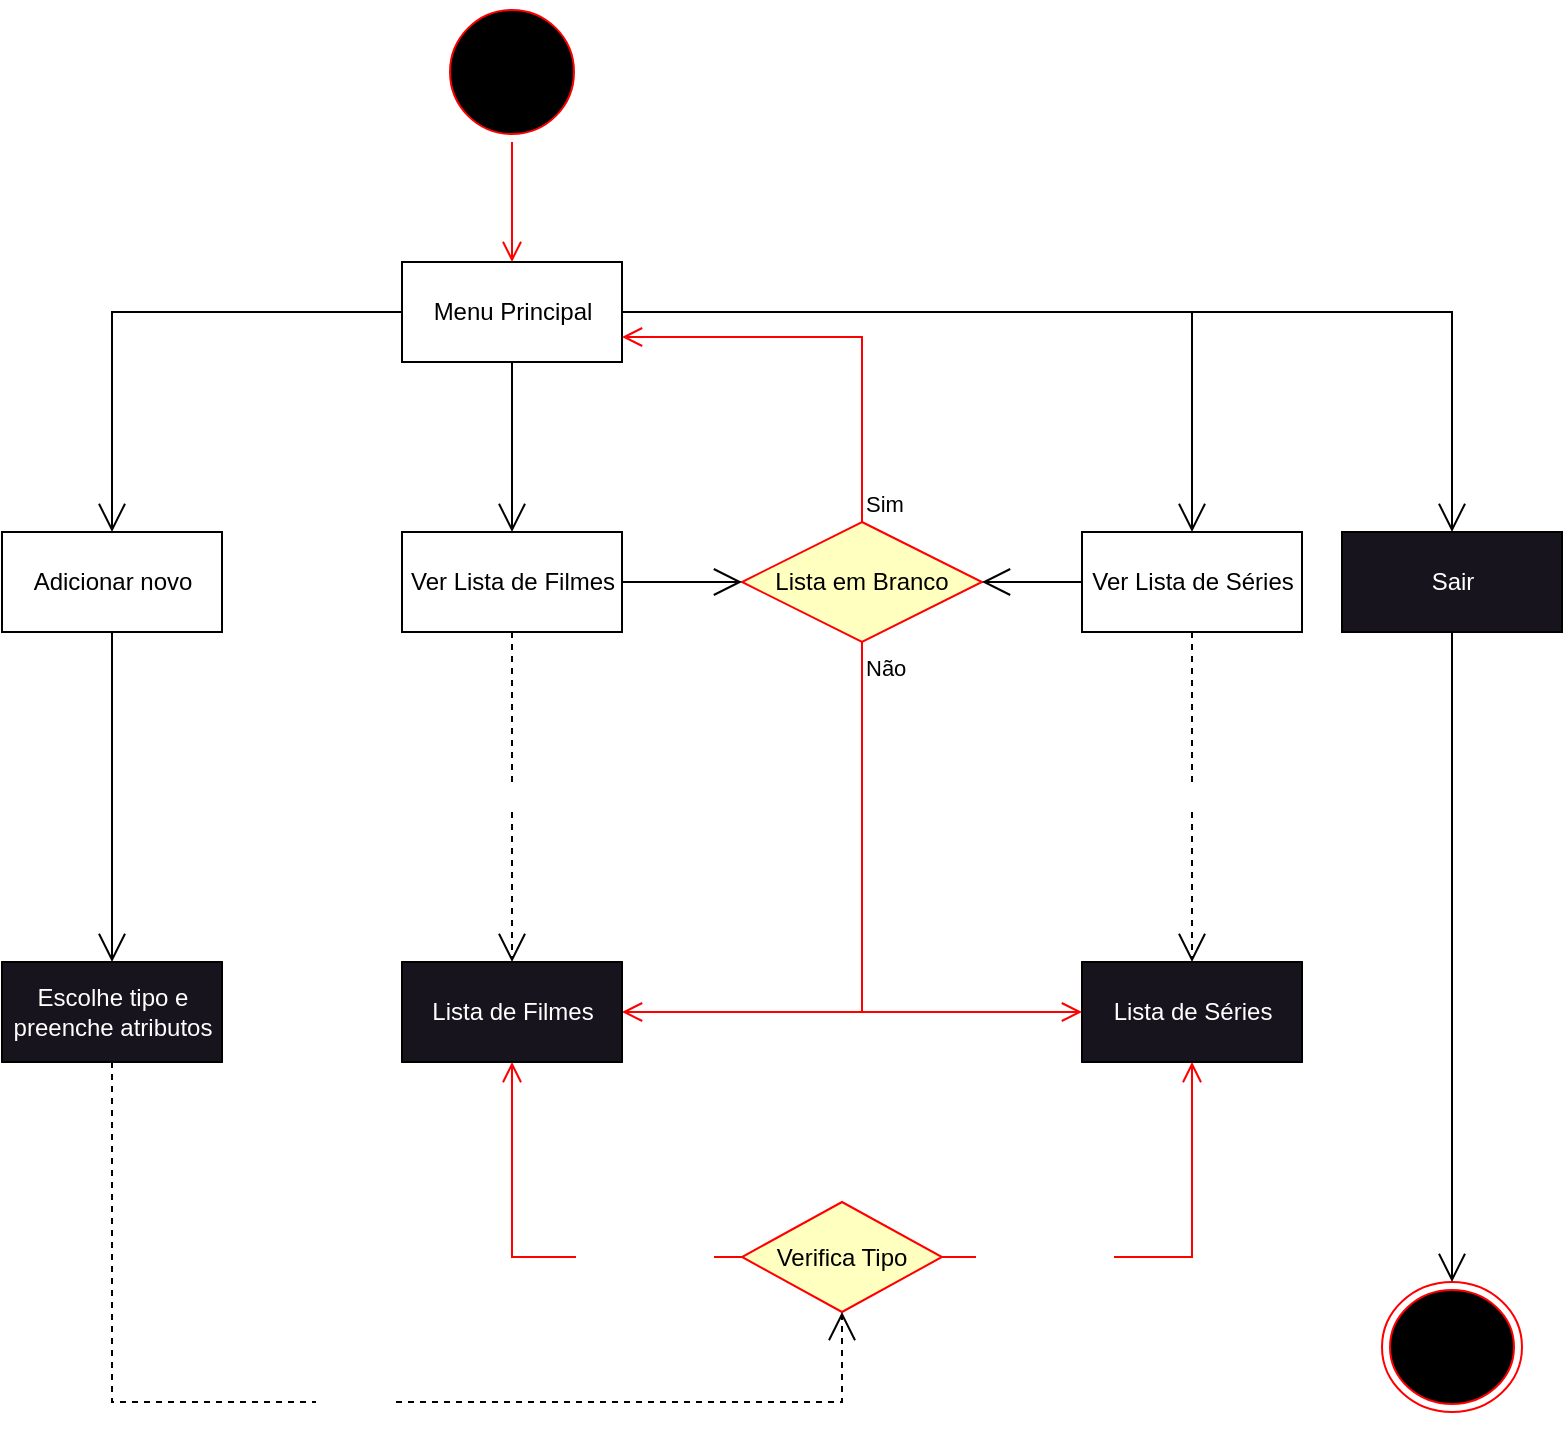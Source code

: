 <mxfile version="20.8.5" type="device"><diagram id="GsrzqSyZwqCkFzf4ReAe" name="Página-1"><mxGraphModel dx="922" dy="462" grid="1" gridSize="10" guides="1" tooltips="1" connect="1" arrows="1" fold="1" page="1" pageScale="1" pageWidth="827" pageHeight="1169" math="0" shadow="0"><root><mxCell id="0"/><mxCell id="1" parent="0"/><mxCell id="qBWXPk0wopoQ_EmgrfN6-1" value="" style="ellipse;html=1;shape=startState;fillColor=#000000;strokeColor=#ff0000;" vertex="1" parent="1"><mxGeometry x="260" y="10" width="70" height="70" as="geometry"/></mxCell><mxCell id="qBWXPk0wopoQ_EmgrfN6-2" value="" style="edgeStyle=orthogonalEdgeStyle;html=1;verticalAlign=bottom;endArrow=open;endSize=8;strokeColor=#ff0000;rounded=0;entryX=0.5;entryY=0;entryDx=0;entryDy=0;" edge="1" source="qBWXPk0wopoQ_EmgrfN6-1" parent="1" target="qBWXPk0wopoQ_EmgrfN6-3"><mxGeometry relative="1" as="geometry"><mxPoint x="100" y="140" as="targetPoint"/></mxGeometry></mxCell><mxCell id="qBWXPk0wopoQ_EmgrfN6-3" value="&lt;div&gt;Menu Principal&lt;/div&gt;" style="html=1;" vertex="1" parent="1"><mxGeometry x="240" y="140" width="110" height="50" as="geometry"/></mxCell><mxCell id="qBWXPk0wopoQ_EmgrfN6-4" value="&lt;div&gt;Adicionar novo&lt;/div&gt;" style="html=1;" vertex="1" parent="1"><mxGeometry x="40" y="275" width="110" height="50" as="geometry"/></mxCell><mxCell id="qBWXPk0wopoQ_EmgrfN6-5" value="Ver Lista de Filmes" style="html=1;" vertex="1" parent="1"><mxGeometry x="240" y="275" width="110" height="50" as="geometry"/></mxCell><mxCell id="qBWXPk0wopoQ_EmgrfN6-6" value="Ver Lista de Séries" style="html=1;" vertex="1" parent="1"><mxGeometry x="580" y="275" width="110" height="50" as="geometry"/></mxCell><mxCell id="qBWXPk0wopoQ_EmgrfN6-7" value="" style="endArrow=open;endFill=1;endSize=12;html=1;rounded=0;exitX=0;exitY=0.5;exitDx=0;exitDy=0;entryX=0.5;entryY=0;entryDx=0;entryDy=0;" edge="1" parent="1" source="qBWXPk0wopoQ_EmgrfN6-3" target="qBWXPk0wopoQ_EmgrfN6-4"><mxGeometry width="160" relative="1" as="geometry"><mxPoint x="90" y="170" as="sourcePoint"/><mxPoint x="250" y="170" as="targetPoint"/><Array as="points"><mxPoint x="95" y="165"/></Array></mxGeometry></mxCell><mxCell id="qBWXPk0wopoQ_EmgrfN6-8" value="" style="endArrow=open;endFill=1;endSize=12;html=1;rounded=0;exitX=1;exitY=0.5;exitDx=0;exitDy=0;entryX=0.5;entryY=0;entryDx=0;entryDy=0;" edge="1" parent="1" source="qBWXPk0wopoQ_EmgrfN6-3" target="qBWXPk0wopoQ_EmgrfN6-6"><mxGeometry width="160" relative="1" as="geometry"><mxPoint x="334" y="175" as="sourcePoint"/><mxPoint x="105" y="240" as="targetPoint"/><Array as="points"><mxPoint x="635" y="165"/></Array></mxGeometry></mxCell><mxCell id="qBWXPk0wopoQ_EmgrfN6-9" value="" style="endArrow=open;endFill=1;endSize=12;html=1;rounded=0;exitX=0.5;exitY=1;exitDx=0;exitDy=0;entryX=0.5;entryY=0;entryDx=0;entryDy=0;" edge="1" parent="1" source="qBWXPk0wopoQ_EmgrfN6-3" target="qBWXPk0wopoQ_EmgrfN6-5"><mxGeometry width="160" relative="1" as="geometry"><mxPoint x="430" y="220" as="sourcePoint"/><mxPoint x="590" y="220" as="targetPoint"/></mxGeometry></mxCell><mxCell id="qBWXPk0wopoQ_EmgrfN6-10" value="&lt;font color=&quot;#000000&quot;&gt;Lista em Branco&lt;br&gt;&lt;/font&gt;" style="rhombus;whiteSpace=wrap;html=1;fillColor=#ffffc0;strokeColor=#ff0000;" vertex="1" parent="1"><mxGeometry x="410" y="270" width="120" height="60" as="geometry"/></mxCell><mxCell id="qBWXPk0wopoQ_EmgrfN6-11" value="Sim" style="edgeStyle=orthogonalEdgeStyle;html=1;align=left;verticalAlign=bottom;endArrow=open;endSize=8;strokeColor=#ff0000;rounded=0;entryX=1;entryY=0.75;entryDx=0;entryDy=0;exitX=0.5;exitY=0;exitDx=0;exitDy=0;" edge="1" source="qBWXPk0wopoQ_EmgrfN6-10" parent="1" target="qBWXPk0wopoQ_EmgrfN6-3"><mxGeometry x="-1" relative="1" as="geometry"><mxPoint x="520" y="380" as="targetPoint"/></mxGeometry></mxCell><mxCell id="qBWXPk0wopoQ_EmgrfN6-12" value="Não" style="edgeStyle=orthogonalEdgeStyle;html=1;align=left;verticalAlign=top;endArrow=open;endSize=8;strokeColor=#ff0000;rounded=0;entryX=1;entryY=0.5;entryDx=0;entryDy=0;exitX=0.5;exitY=1;exitDx=0;exitDy=0;" edge="1" source="qBWXPk0wopoQ_EmgrfN6-10" parent="1" target="qBWXPk0wopoQ_EmgrfN6-15"><mxGeometry x="-1" relative="1" as="geometry"><mxPoint x="550" y="380" as="targetPoint"/></mxGeometry></mxCell><mxCell id="qBWXPk0wopoQ_EmgrfN6-13" value="" style="endArrow=open;endFill=1;endSize=12;html=1;rounded=0;fontColor=#000000;exitX=1;exitY=0.5;exitDx=0;exitDy=0;entryX=0;entryY=0.5;entryDx=0;entryDy=0;" edge="1" parent="1" source="qBWXPk0wopoQ_EmgrfN6-5" target="qBWXPk0wopoQ_EmgrfN6-10"><mxGeometry width="160" relative="1" as="geometry"><mxPoint x="320" y="400" as="sourcePoint"/><mxPoint x="480" y="400" as="targetPoint"/></mxGeometry></mxCell><mxCell id="qBWXPk0wopoQ_EmgrfN6-14" value="" style="endArrow=open;endFill=1;endSize=12;html=1;rounded=0;fontColor=#000000;exitX=0;exitY=0.5;exitDx=0;exitDy=0;entryX=1;entryY=0.5;entryDx=0;entryDy=0;" edge="1" parent="1" source="qBWXPk0wopoQ_EmgrfN6-6" target="qBWXPk0wopoQ_EmgrfN6-10"><mxGeometry width="160" relative="1" as="geometry"><mxPoint x="640" y="370" as="sourcePoint"/><mxPoint x="800" y="370" as="targetPoint"/></mxGeometry></mxCell><mxCell id="qBWXPk0wopoQ_EmgrfN6-15" value="&lt;div&gt;&lt;font color=&quot;#ffffff&quot;&gt;Lista de Filmes&lt;/font&gt;&lt;/div&gt;" style="html=1;fontColor=#000000;fillColor=#18141d;" vertex="1" parent="1"><mxGeometry x="240" y="490" width="110" height="50" as="geometry"/></mxCell><mxCell id="qBWXPk0wopoQ_EmgrfN6-16" value="&lt;font color=&quot;#ffffff&quot;&gt;Lista de Séries&lt;/font&gt;" style="html=1;fontColor=#000000;fillColor=#18141d;" vertex="1" parent="1"><mxGeometry x="580" y="490" width="110" height="50" as="geometry"/></mxCell><mxCell id="qBWXPk0wopoQ_EmgrfN6-17" value="Retorna" style="endArrow=open;endSize=12;dashed=1;html=1;rounded=0;fontColor=#ffffff;exitX=0.5;exitY=1;exitDx=0;exitDy=0;entryX=0.5;entryY=0;entryDx=0;entryDy=0;" edge="1" parent="1" source="qBWXPk0wopoQ_EmgrfN6-5" target="qBWXPk0wopoQ_EmgrfN6-15"><mxGeometry width="160" relative="1" as="geometry"><mxPoint x="370" y="380" as="sourcePoint"/><mxPoint x="530" y="380" as="targetPoint"/></mxGeometry></mxCell><mxCell id="qBWXPk0wopoQ_EmgrfN6-18" value="Retorna" style="endArrow=open;endSize=12;dashed=1;html=1;rounded=0;fontColor=#ffffff;exitX=0.5;exitY=1;exitDx=0;exitDy=0;entryX=0.5;entryY=0;entryDx=0;entryDy=0;" edge="1" parent="1" source="qBWXPk0wopoQ_EmgrfN6-6" target="qBWXPk0wopoQ_EmgrfN6-16"><mxGeometry width="160" relative="1" as="geometry"><mxPoint x="389" y="335" as="sourcePoint"/><mxPoint x="389" y="430" as="targetPoint"/></mxGeometry></mxCell><mxCell id="qBWXPk0wopoQ_EmgrfN6-19" value="Não" style="edgeStyle=orthogonalEdgeStyle;html=1;align=left;verticalAlign=top;endArrow=open;endSize=8;strokeColor=#ff0000;rounded=0;entryX=0;entryY=0.5;entryDx=0;entryDy=0;exitX=0.5;exitY=1;exitDx=0;exitDy=0;" edge="1" parent="1" source="qBWXPk0wopoQ_EmgrfN6-10" target="qBWXPk0wopoQ_EmgrfN6-16"><mxGeometry x="-1" relative="1" as="geometry"><mxPoint x="570" y="535" as="targetPoint"/><mxPoint x="626" y="390" as="sourcePoint"/></mxGeometry></mxCell><mxCell id="qBWXPk0wopoQ_EmgrfN6-20" value="&lt;div&gt;Escolhe tipo e &lt;br&gt;&lt;/div&gt;&lt;div&gt;preenche atributos&lt;/div&gt;" style="html=1;fontColor=#ffffff;fillColor=#18141d;" vertex="1" parent="1"><mxGeometry x="40" y="490" width="110" height="50" as="geometry"/></mxCell><mxCell id="qBWXPk0wopoQ_EmgrfN6-21" value="" style="endArrow=open;endFill=1;endSize=12;html=1;rounded=0;fontColor=#ffffff;exitX=0.5;exitY=1;exitDx=0;exitDy=0;" edge="1" parent="1" source="qBWXPk0wopoQ_EmgrfN6-4" target="qBWXPk0wopoQ_EmgrfN6-20"><mxGeometry width="160" relative="1" as="geometry"><mxPoint x="120" y="390" as="sourcePoint"/><mxPoint x="280" y="390" as="targetPoint"/></mxGeometry></mxCell><mxCell id="qBWXPk0wopoQ_EmgrfN6-23" value="&lt;font color=&quot;#000000&quot;&gt;Verifica Tipo&lt;br&gt;&lt;/font&gt;" style="rhombus;whiteSpace=wrap;html=1;fillColor=#ffffc0;strokeColor=#ff0000;fontColor=#ffffff;" vertex="1" parent="1"><mxGeometry x="410" y="610" width="100" height="55" as="geometry"/></mxCell><mxCell id="qBWXPk0wopoQ_EmgrfN6-24" value="" style="edgeStyle=orthogonalEdgeStyle;html=1;align=left;verticalAlign=bottom;endArrow=open;endSize=8;strokeColor=#ff0000;rounded=0;fontColor=#ffffff;entryX=0.5;entryY=1;entryDx=0;entryDy=0;" edge="1" source="qBWXPk0wopoQ_EmgrfN6-23" parent="1" target="qBWXPk0wopoQ_EmgrfN6-16"><mxGeometry x="-1" relative="1" as="geometry"><mxPoint x="230" y="605" as="targetPoint"/></mxGeometry></mxCell><mxCell id="qBWXPk0wopoQ_EmgrfN6-27" value="Adiciona série" style="edgeLabel;html=1;align=center;verticalAlign=middle;resizable=0;points=[];fontColor=#ffffff;" vertex="1" connectable="0" parent="qBWXPk0wopoQ_EmgrfN6-24"><mxGeometry x="-0.821" y="1" relative="1" as="geometry"><mxPoint x="31" y="1" as="offset"/></mxGeometry></mxCell><mxCell id="qBWXPk0wopoQ_EmgrfN6-25" value="" style="edgeStyle=orthogonalEdgeStyle;html=1;align=left;verticalAlign=top;endArrow=open;endSize=8;strokeColor=#ff0000;rounded=0;fontColor=#ffffff;entryX=0.5;entryY=1;entryDx=0;entryDy=0;" edge="1" source="qBWXPk0wopoQ_EmgrfN6-23" parent="1" target="qBWXPk0wopoQ_EmgrfN6-15"><mxGeometry x="-1" relative="1" as="geometry"><mxPoint x="90" y="685" as="targetPoint"/></mxGeometry></mxCell><mxCell id="qBWXPk0wopoQ_EmgrfN6-26" value="Adiciona filme" style="edgeLabel;html=1;align=center;verticalAlign=middle;resizable=0;points=[];fontColor=#ffffff;" vertex="1" connectable="0" parent="qBWXPk0wopoQ_EmgrfN6-25"><mxGeometry x="-0.786" y="-3" relative="1" as="geometry"><mxPoint x="-27" y="3" as="offset"/></mxGeometry></mxCell><mxCell id="qBWXPk0wopoQ_EmgrfN6-30" value="&lt;font color=&quot;#ffffff&quot;&gt;Retorna&lt;/font&gt;" style="endArrow=open;endSize=12;dashed=1;html=1;rounded=0;fontColor=#000000;exitX=0.5;exitY=1;exitDx=0;exitDy=0;entryX=0.5;entryY=1;entryDx=0;entryDy=0;" edge="1" parent="1" source="qBWXPk0wopoQ_EmgrfN6-20" target="qBWXPk0wopoQ_EmgrfN6-23"><mxGeometry x="0.002" width="160" relative="1" as="geometry"><mxPoint x="130" y="650" as="sourcePoint"/><mxPoint x="290" y="650" as="targetPoint"/><Array as="points"><mxPoint x="95" y="710"/><mxPoint x="460" y="710"/></Array><mxPoint as="offset"/></mxGeometry></mxCell><mxCell id="qBWXPk0wopoQ_EmgrfN6-31" value="Sair" style="html=1;fontColor=#ffffff;fillColor=#18141d;" vertex="1" parent="1"><mxGeometry x="710" y="275" width="110" height="50" as="geometry"/></mxCell><mxCell id="qBWXPk0wopoQ_EmgrfN6-32" value="" style="endArrow=open;endFill=1;endSize=12;html=1;rounded=0;fontColor=#ffffff;exitX=1;exitY=0.5;exitDx=0;exitDy=0;entryX=0.5;entryY=0;entryDx=0;entryDy=0;" edge="1" parent="1" source="qBWXPk0wopoQ_EmgrfN6-3" target="qBWXPk0wopoQ_EmgrfN6-31"><mxGeometry width="160" relative="1" as="geometry"><mxPoint x="660" y="160" as="sourcePoint"/><mxPoint x="820" y="160" as="targetPoint"/><Array as="points"><mxPoint x="765" y="165"/></Array></mxGeometry></mxCell><mxCell id="qBWXPk0wopoQ_EmgrfN6-33" value="" style="ellipse;html=1;shape=endState;fillColor=#000000;strokeColor=#ff0000;fontColor=#ffffff;" vertex="1" parent="1"><mxGeometry x="730" y="650" width="70" height="65" as="geometry"/></mxCell><mxCell id="qBWXPk0wopoQ_EmgrfN6-34" value="" style="endArrow=open;endFill=1;endSize=12;html=1;rounded=0;fontColor=#ffffff;exitX=0.5;exitY=1;exitDx=0;exitDy=0;" edge="1" parent="1" source="qBWXPk0wopoQ_EmgrfN6-31" target="qBWXPk0wopoQ_EmgrfN6-33"><mxGeometry width="160" relative="1" as="geometry"><mxPoint x="740" y="400" as="sourcePoint"/><mxPoint x="900" y="400" as="targetPoint"/></mxGeometry></mxCell></root></mxGraphModel></diagram></mxfile>